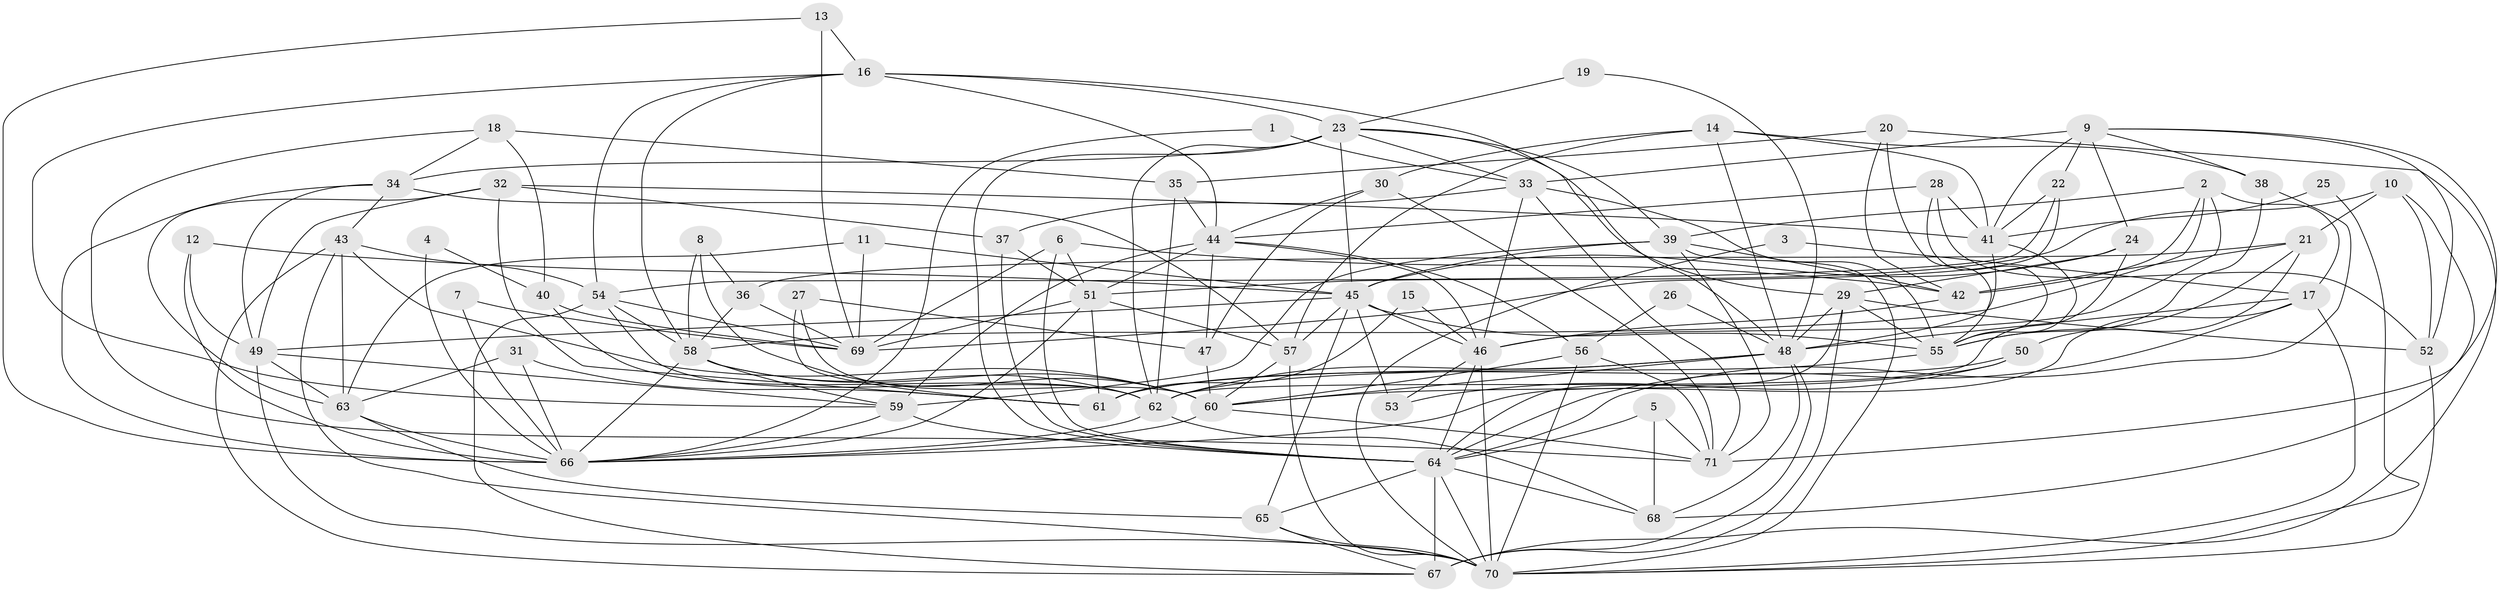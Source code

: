 // original degree distribution, {3: 0.30985915492957744, 5: 0.1056338028169014, 7: 0.04929577464788732, 2: 0.13380281690140844, 4: 0.2746478873239437, 6: 0.09859154929577464, 8: 0.014084507042253521, 9: 0.014084507042253521}
// Generated by graph-tools (version 1.1) at 2025/50/03/09/25 03:50:10]
// undirected, 71 vertices, 204 edges
graph export_dot {
graph [start="1"]
  node [color=gray90,style=filled];
  1;
  2;
  3;
  4;
  5;
  6;
  7;
  8;
  9;
  10;
  11;
  12;
  13;
  14;
  15;
  16;
  17;
  18;
  19;
  20;
  21;
  22;
  23;
  24;
  25;
  26;
  27;
  28;
  29;
  30;
  31;
  32;
  33;
  34;
  35;
  36;
  37;
  38;
  39;
  40;
  41;
  42;
  43;
  44;
  45;
  46;
  47;
  48;
  49;
  50;
  51;
  52;
  53;
  54;
  55;
  56;
  57;
  58;
  59;
  60;
  61;
  62;
  63;
  64;
  65;
  66;
  67;
  68;
  69;
  70;
  71;
  1 -- 33 [weight=1.0];
  1 -- 66 [weight=1.0];
  2 -- 17 [weight=1.0];
  2 -- 39 [weight=1.0];
  2 -- 42 [weight=1.0];
  2 -- 46 [weight=1.0];
  2 -- 58 [weight=1.0];
  3 -- 17 [weight=1.0];
  3 -- 70 [weight=1.0];
  4 -- 40 [weight=1.0];
  4 -- 66 [weight=1.0];
  5 -- 64 [weight=1.0];
  5 -- 68 [weight=1.0];
  5 -- 71 [weight=1.0];
  6 -- 42 [weight=1.0];
  6 -- 51 [weight=1.0];
  6 -- 64 [weight=1.0];
  6 -- 69 [weight=1.0];
  7 -- 66 [weight=1.0];
  7 -- 69 [weight=1.0];
  8 -- 36 [weight=1.0];
  8 -- 58 [weight=1.0];
  8 -- 60 [weight=1.0];
  9 -- 22 [weight=1.0];
  9 -- 24 [weight=1.0];
  9 -- 33 [weight=1.0];
  9 -- 38 [weight=1.0];
  9 -- 41 [weight=2.0];
  9 -- 52 [weight=1.0];
  9 -- 71 [weight=1.0];
  10 -- 21 [weight=1.0];
  10 -- 51 [weight=1.0];
  10 -- 52 [weight=1.0];
  10 -- 68 [weight=1.0];
  11 -- 45 [weight=1.0];
  11 -- 63 [weight=1.0];
  11 -- 69 [weight=1.0];
  12 -- 45 [weight=1.0];
  12 -- 49 [weight=1.0];
  12 -- 66 [weight=1.0];
  13 -- 16 [weight=1.0];
  13 -- 66 [weight=1.0];
  13 -- 69 [weight=1.0];
  14 -- 30 [weight=1.0];
  14 -- 38 [weight=1.0];
  14 -- 41 [weight=1.0];
  14 -- 48 [weight=1.0];
  14 -- 57 [weight=1.0];
  15 -- 46 [weight=1.0];
  15 -- 61 [weight=1.0];
  16 -- 23 [weight=1.0];
  16 -- 44 [weight=1.0];
  16 -- 48 [weight=1.0];
  16 -- 54 [weight=1.0];
  16 -- 58 [weight=1.0];
  16 -- 59 [weight=2.0];
  17 -- 48 [weight=1.0];
  17 -- 64 [weight=1.0];
  17 -- 66 [weight=1.0];
  17 -- 70 [weight=1.0];
  18 -- 34 [weight=1.0];
  18 -- 35 [weight=1.0];
  18 -- 40 [weight=1.0];
  18 -- 71 [weight=1.0];
  19 -- 23 [weight=1.0];
  19 -- 48 [weight=1.0];
  20 -- 35 [weight=1.0];
  20 -- 42 [weight=1.0];
  20 -- 55 [weight=2.0];
  20 -- 67 [weight=1.0];
  21 -- 36 [weight=1.0];
  21 -- 42 [weight=1.0];
  21 -- 50 [weight=1.0];
  21 -- 55 [weight=1.0];
  22 -- 41 [weight=1.0];
  22 -- 54 [weight=1.0];
  22 -- 69 [weight=1.0];
  23 -- 29 [weight=1.0];
  23 -- 33 [weight=1.0];
  23 -- 34 [weight=1.0];
  23 -- 39 [weight=1.0];
  23 -- 45 [weight=1.0];
  23 -- 62 [weight=1.0];
  23 -- 64 [weight=1.0];
  24 -- 29 [weight=1.0];
  24 -- 45 [weight=1.0];
  24 -- 62 [weight=1.0];
  25 -- 41 [weight=1.0];
  25 -- 70 [weight=1.0];
  26 -- 48 [weight=1.0];
  26 -- 56 [weight=1.0];
  27 -- 47 [weight=1.0];
  27 -- 60 [weight=2.0];
  27 -- 61 [weight=1.0];
  28 -- 41 [weight=1.0];
  28 -- 44 [weight=1.0];
  28 -- 52 [weight=1.0];
  28 -- 55 [weight=1.0];
  29 -- 48 [weight=1.0];
  29 -- 52 [weight=1.0];
  29 -- 55 [weight=1.0];
  29 -- 64 [weight=1.0];
  29 -- 67 [weight=1.0];
  30 -- 44 [weight=1.0];
  30 -- 47 [weight=1.0];
  30 -- 71 [weight=1.0];
  31 -- 61 [weight=1.0];
  31 -- 63 [weight=1.0];
  31 -- 66 [weight=1.0];
  32 -- 37 [weight=1.0];
  32 -- 41 [weight=1.0];
  32 -- 49 [weight=1.0];
  32 -- 61 [weight=1.0];
  32 -- 63 [weight=1.0];
  33 -- 37 [weight=1.0];
  33 -- 46 [weight=1.0];
  33 -- 55 [weight=1.0];
  33 -- 71 [weight=1.0];
  34 -- 43 [weight=1.0];
  34 -- 49 [weight=1.0];
  34 -- 57 [weight=1.0];
  34 -- 66 [weight=1.0];
  35 -- 44 [weight=1.0];
  35 -- 62 [weight=1.0];
  36 -- 58 [weight=1.0];
  36 -- 69 [weight=1.0];
  37 -- 51 [weight=1.0];
  37 -- 64 [weight=1.0];
  38 -- 55 [weight=1.0];
  38 -- 64 [weight=1.0];
  39 -- 42 [weight=1.0];
  39 -- 45 [weight=1.0];
  39 -- 59 [weight=1.0];
  39 -- 70 [weight=1.0];
  39 -- 71 [weight=1.0];
  40 -- 62 [weight=1.0];
  40 -- 69 [weight=1.0];
  41 -- 48 [weight=1.0];
  41 -- 55 [weight=1.0];
  42 -- 46 [weight=1.0];
  43 -- 54 [weight=1.0];
  43 -- 60 [weight=1.0];
  43 -- 63 [weight=1.0];
  43 -- 67 [weight=1.0];
  43 -- 70 [weight=1.0];
  44 -- 46 [weight=1.0];
  44 -- 47 [weight=1.0];
  44 -- 51 [weight=1.0];
  44 -- 56 [weight=1.0];
  44 -- 59 [weight=1.0];
  45 -- 46 [weight=1.0];
  45 -- 49 [weight=1.0];
  45 -- 53 [weight=1.0];
  45 -- 55 [weight=1.0];
  45 -- 57 [weight=1.0];
  45 -- 65 [weight=1.0];
  46 -- 53 [weight=1.0];
  46 -- 64 [weight=1.0];
  46 -- 70 [weight=1.0];
  47 -- 60 [weight=1.0];
  48 -- 60 [weight=1.0];
  48 -- 61 [weight=1.0];
  48 -- 62 [weight=1.0];
  48 -- 67 [weight=1.0];
  48 -- 68 [weight=1.0];
  49 -- 59 [weight=1.0];
  49 -- 63 [weight=1.0];
  49 -- 70 [weight=1.0];
  50 -- 53 [weight=1.0];
  50 -- 60 [weight=1.0];
  50 -- 61 [weight=1.0];
  51 -- 57 [weight=1.0];
  51 -- 61 [weight=1.0];
  51 -- 66 [weight=1.0];
  51 -- 69 [weight=1.0];
  52 -- 70 [weight=1.0];
  54 -- 58 [weight=1.0];
  54 -- 62 [weight=1.0];
  54 -- 67 [weight=1.0];
  54 -- 69 [weight=1.0];
  55 -- 62 [weight=1.0];
  56 -- 60 [weight=1.0];
  56 -- 70 [weight=1.0];
  56 -- 71 [weight=1.0];
  57 -- 60 [weight=1.0];
  57 -- 70 [weight=1.0];
  58 -- 59 [weight=1.0];
  58 -- 60 [weight=1.0];
  58 -- 62 [weight=1.0];
  58 -- 66 [weight=1.0];
  59 -- 64 [weight=1.0];
  59 -- 66 [weight=1.0];
  60 -- 66 [weight=1.0];
  60 -- 71 [weight=1.0];
  62 -- 66 [weight=1.0];
  62 -- 68 [weight=1.0];
  63 -- 65 [weight=1.0];
  63 -- 66 [weight=1.0];
  64 -- 65 [weight=1.0];
  64 -- 67 [weight=1.0];
  64 -- 68 [weight=1.0];
  64 -- 70 [weight=1.0];
  65 -- 67 [weight=1.0];
  65 -- 70 [weight=1.0];
}
